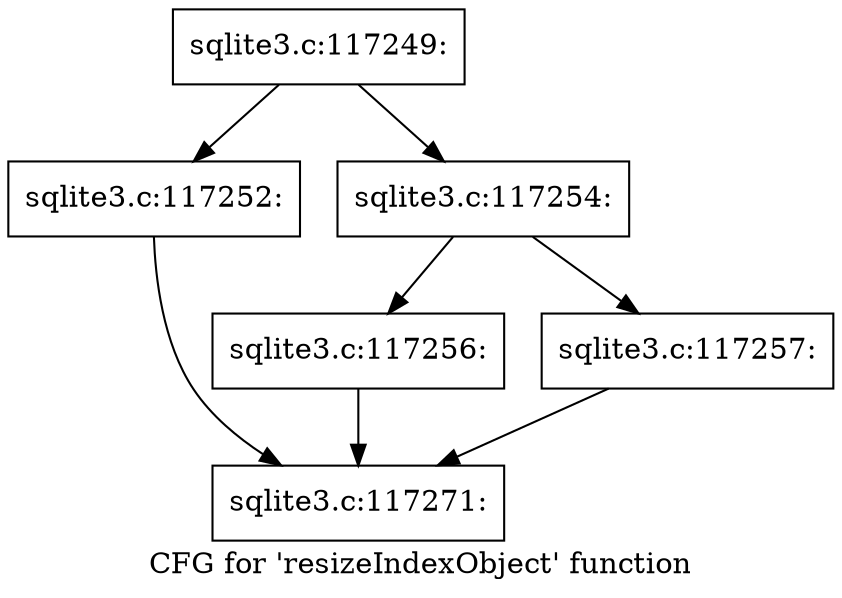 digraph "CFG for 'resizeIndexObject' function" {
	label="CFG for 'resizeIndexObject' function";

	Node0x55c0f8df4960 [shape=record,label="{sqlite3.c:117249:}"];
	Node0x55c0f8df4960 -> Node0x55c0f8df5e20;
	Node0x55c0f8df4960 -> Node0x55c0f8df5e70;
	Node0x55c0f8df5e20 [shape=record,label="{sqlite3.c:117252:}"];
	Node0x55c0f8df5e20 -> Node0x55c0f8df4160;
	Node0x55c0f8df5e70 [shape=record,label="{sqlite3.c:117254:}"];
	Node0x55c0f8df5e70 -> Node0x55c0f8df6de0;
	Node0x55c0f8df5e70 -> Node0x55c0f8df6e30;
	Node0x55c0f8df6de0 [shape=record,label="{sqlite3.c:117256:}"];
	Node0x55c0f8df6de0 -> Node0x55c0f8df4160;
	Node0x55c0f8df6e30 [shape=record,label="{sqlite3.c:117257:}"];
	Node0x55c0f8df6e30 -> Node0x55c0f8df4160;
	Node0x55c0f8df4160 [shape=record,label="{sqlite3.c:117271:}"];
}
